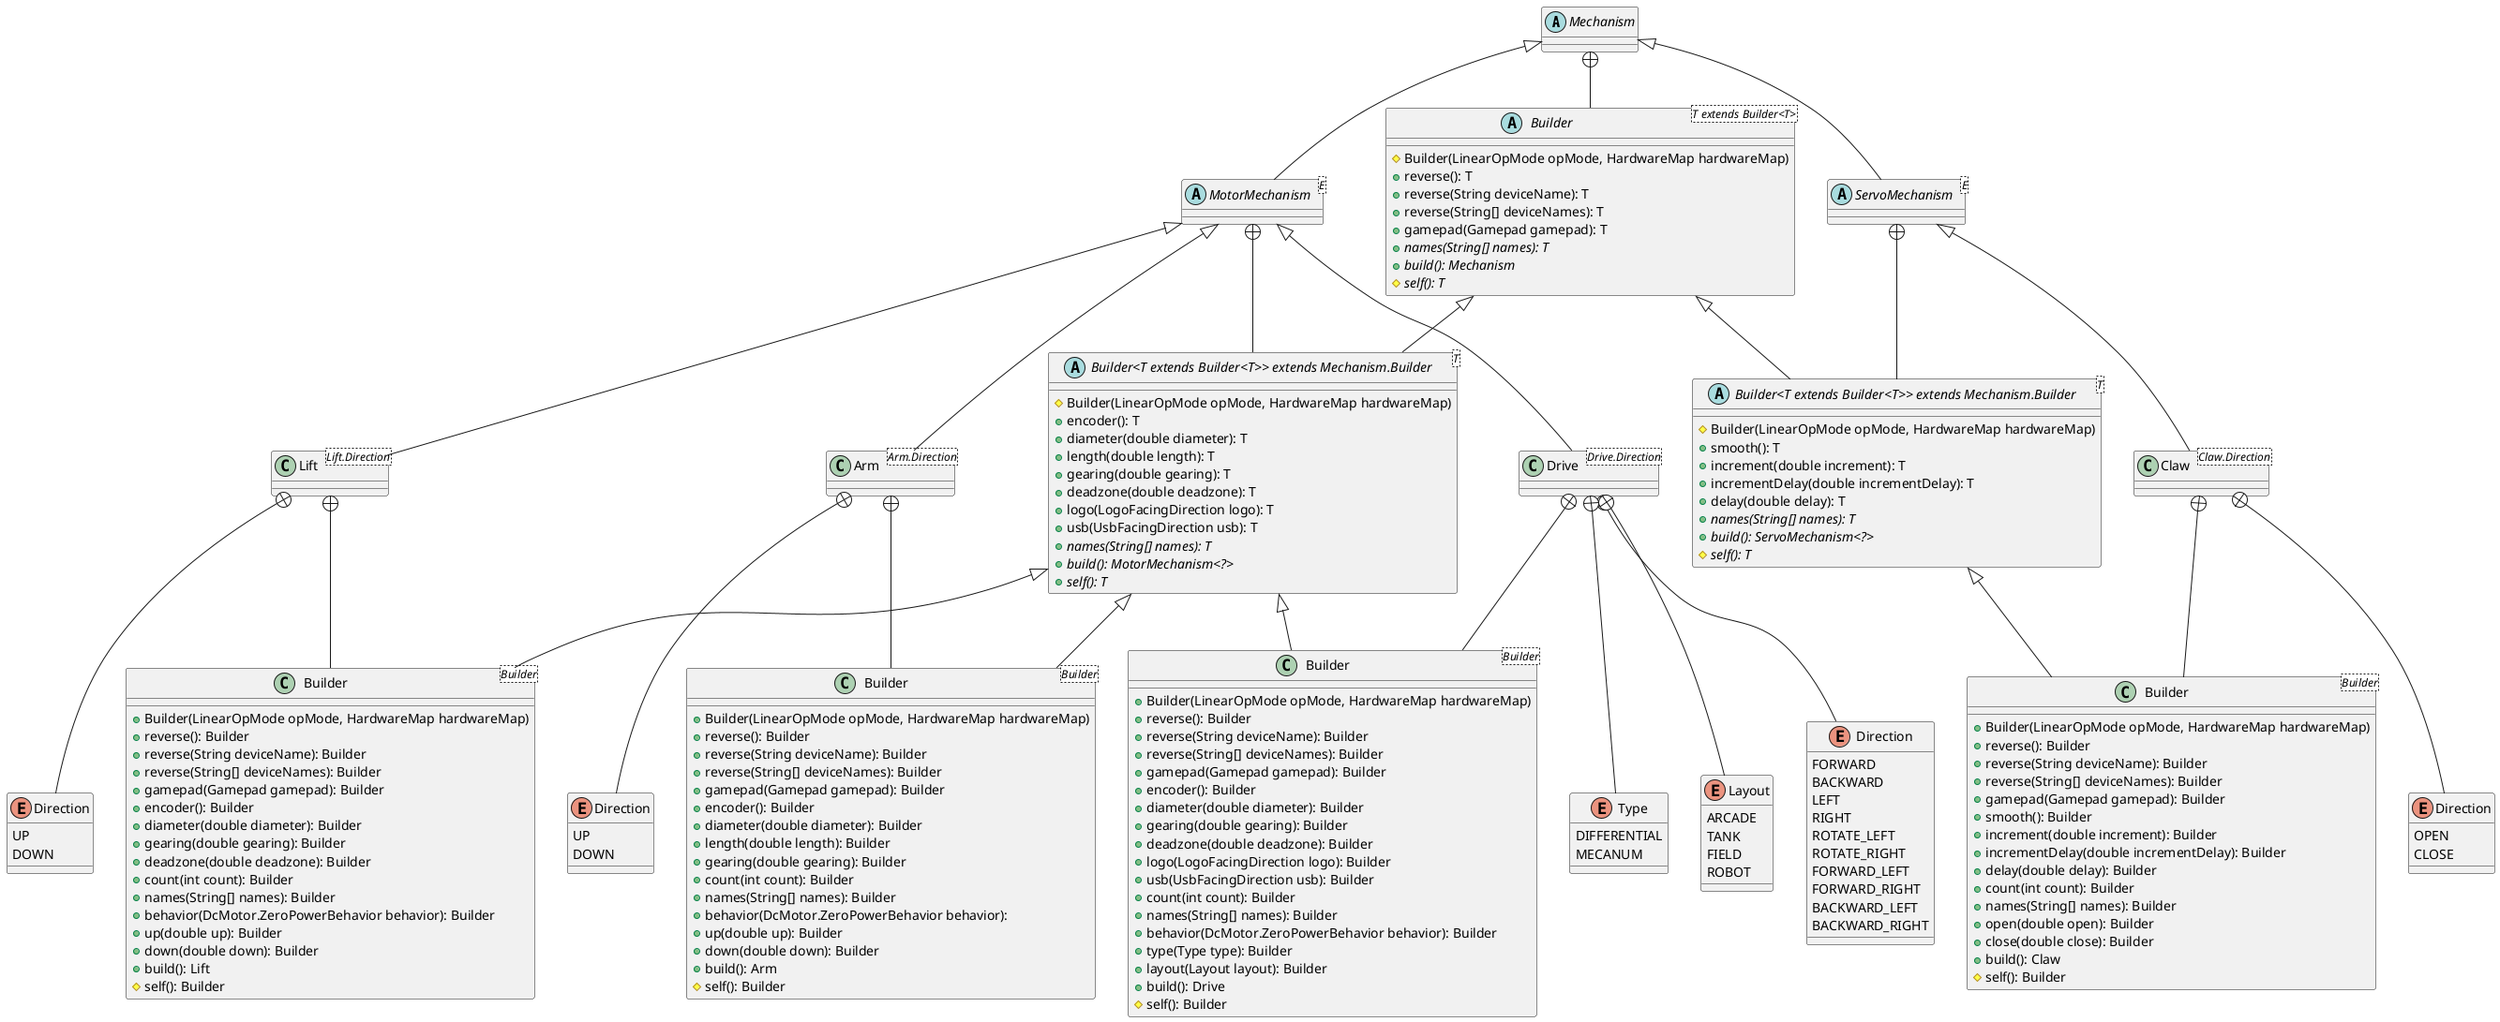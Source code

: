 @startuml

abstract class Mechanism {}

abstract class "Builder<T extends Builder<T>>" as Mechanism_Builder {
    # Builder(LinearOpMode opMode, HardwareMap hardwareMap)
    + reverse(): T
    + reverse(String deviceName): T
    + reverse(String[] deviceNames): T
    + gamepad(Gamepad gamepad): T
    {abstract}+ names(String[] names): T
    {abstract}+ build(): Mechanism
    {abstract}# self(): T
}

abstract class MotorMechanism<E> {}

abstract class ServoMechanism<E> {}

abstract class "Builder<T extends Builder<T>> extends Mechanism.Builder<T>" as MotorMechanism_Builder {
    # Builder(LinearOpMode opMode, HardwareMap hardwareMap)
    + encoder(): T
    + diameter(double diameter): T
    + length(double length): T
    + gearing(double gearing): T
    + deadzone(double deadzone): T
    + logo(LogoFacingDirection logo): T
    + usb(UsbFacingDirection usb): T
    {abstract}+ names(String[] names): T
    {abstract}+ build(): MotorMechanism<?>
    {abstract}+ self(): T
}

abstract class "Builder<T extends Builder<T>> extends Mechanism.Builder<T>" as ServoMechanism_Builder {
    # Builder(LinearOpMode opMode, HardwareMap hardwareMap)
    + smooth(): T
    + increment(double increment): T
    + incrementDelay(double incrementDelay): T
    + delay(double delay): T
    {abstract}+ names(String[] names): T
    {abstract}+ build(): ServoMechanism<?>
    {abstract}# self(): T
}

class Arm<Arm.Direction> {}

class Claw<Claw.Direction> {}

class Drive<Drive.Direction> {}

class Lift<Lift.Direction> {}

class "Builder<Builder>" as Arm_Builder {
    + Builder(LinearOpMode opMode, HardwareMap hardwareMap)
    + reverse(): Builder
    + reverse(String deviceName): Builder
    + reverse(String[] deviceNames): Builder
    + gamepad(Gamepad gamepad): Builder
    + encoder(): Builder
    + diameter(double diameter): Builder
    + length(double length): Builder
    + gearing(double gearing): Builder
    + count(int count): Builder
    + names(String[] names): Builder
    + behavior(DcMotor.ZeroPowerBehavior behavior): 
    + up(double up): Builder
    + down(double down): Builder
    + build(): Arm
    # self(): Builder
}

class "Builder<Builder>" as Claw_Builder {
    + Builder(LinearOpMode opMode, HardwareMap hardwareMap)
    + reverse(): Builder
    + reverse(String deviceName): Builder
    + reverse(String[] deviceNames): Builder
    + gamepad(Gamepad gamepad): Builder
    + smooth(): Builder
    + increment(double increment): Builder
    + incrementDelay(double incrementDelay): Builder
    + delay(double delay): Builder
    + count(int count): Builder
    + names(String[] names): Builder
    + open(double open): Builder
    + close(double close): Builder
    + build(): Claw
    # self(): Builder
}

class "Builder<Builder>" as Drive_Builder {
    + Builder(LinearOpMode opMode, HardwareMap hardwareMap)
    + reverse(): Builder
    + reverse(String deviceName): Builder
    + reverse(String[] deviceNames): Builder
    + gamepad(Gamepad gamepad): Builder
    + encoder(): Builder
    + diameter(double diameter): Builder
    + gearing(double gearing): Builder
    + deadzone(double deadzone): Builder
    + logo(LogoFacingDirection logo): Builder
    + usb(UsbFacingDirection usb): Builder
    + count(int count): Builder
    + names(String[] names): Builder
    + behavior(DcMotor.ZeroPowerBehavior behavior): Builder
    + type(Type type): Builder
    + layout(Layout layout): Builder
    + build(): Drive
    # self(): Builder
}

class "Builder<Builder>" as Lift_Builder {
    + Builder(LinearOpMode opMode, HardwareMap hardwareMap)
    + reverse(): Builder
    + reverse(String deviceName): Builder
    + reverse(String[] deviceNames): Builder
    + gamepad(Gamepad gamepad): Builder
    + encoder(): Builder
    + diameter(double diameter): Builder
    + gearing(double gearing): Builder
    + deadzone(double deadzone): Builder
    + count(int count): Builder
    + names(String[] names): Builder
    + behavior(DcMotor.ZeroPowerBehavior behavior): Builder
    + up(double up): Builder
    + down(double down): Builder
    + build(): Lift
    # self(): Builder
}

enum "Direction" as Arm_Direction {
    UP
    DOWN
}

enum "Direction" as Claw_Direction {
    OPEN
    CLOSE
}

enum "Direction" as Drive_Direction {
    FORWARD
    BACKWARD
    LEFT
    RIGHT
    ROTATE_LEFT
    ROTATE_RIGHT
    FORWARD_LEFT
    FORWARD_RIGHT
    BACKWARD_LEFT
    BACKWARD_RIGHT
}

enum "Direction" as Lift_Direction {
    UP
    DOWN
}

enum Type {
    DIFFERENTIAL
    MECANUM
}

enum Layout {
    ARCADE
    TANK
    FIELD
    ROBOT
}

Mechanism <|-- MotorMechanism
Mechanism <|-- ServoMechanism

MotorMechanism <|-- Arm
ServoMechanism <|-- Claw
MotorMechanism <|-- Drive
MotorMechanism <|-- Lift

Mechanism_Builder <|-- MotorMechanism_Builder
Mechanism_Builder <|-- ServoMechanism_Builder

MotorMechanism_Builder <|-- Arm_Builder
ServoMechanism_Builder <|-- Claw_Builder
MotorMechanism_Builder <|-- Drive_Builder
MotorMechanism_Builder <|-- Lift_Builder

Mechanism +-- Mechanism_Builder
MotorMechanism +-- MotorMechanism_Builder
ServoMechanism +-- ServoMechanism_Builder

Arm +-- Arm_Builder
Claw +-- Claw_Builder
Drive +-- Drive_Builder
Lift +-- Lift_Builder

Arm +-- Arm_Direction
Claw +-- Claw_Direction
Drive +-- Drive_Direction
Lift +-- Lift_Direction

Drive +-- Type
Drive +-- Layout

@enduml